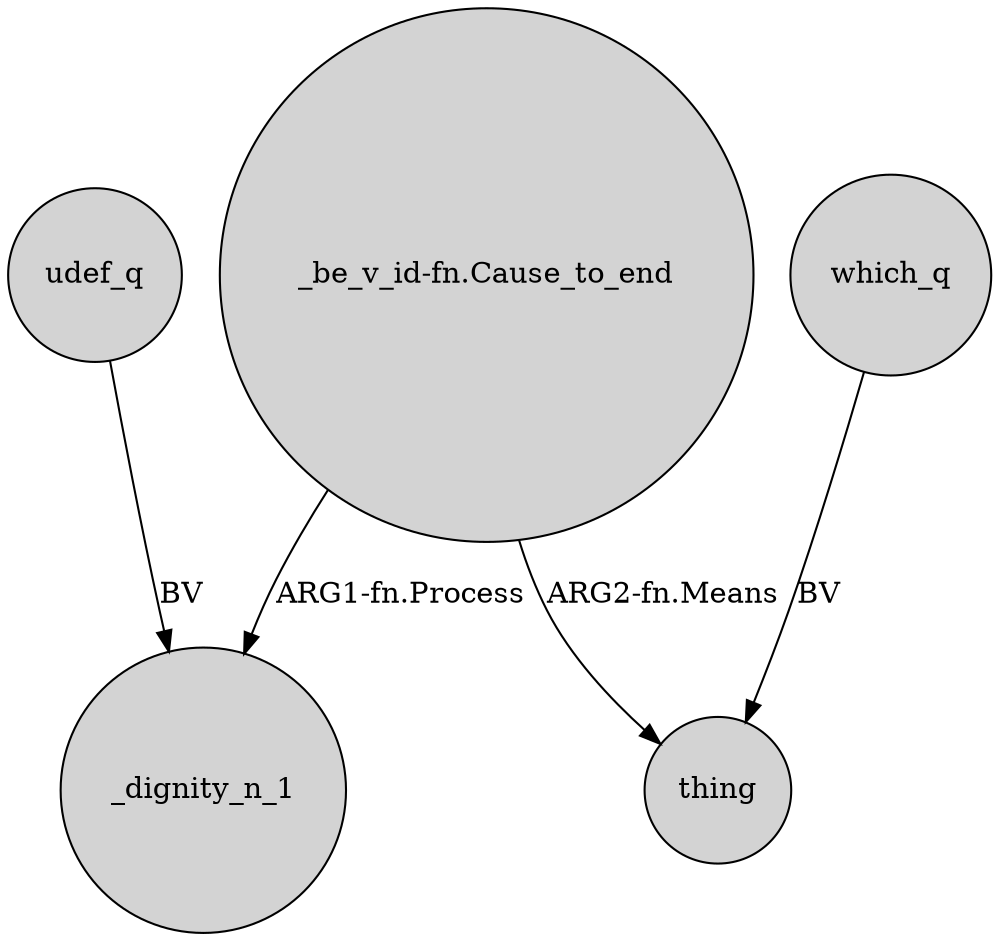 digraph {
	node [shape=circle style=filled]
	"_be_v_id-fn.Cause_to_end" -> _dignity_n_1 [label="ARG1-fn.Process"]
	"_be_v_id-fn.Cause_to_end" -> thing [label="ARG2-fn.Means"]
	which_q -> thing [label=BV]
	udef_q -> _dignity_n_1 [label=BV]
}
